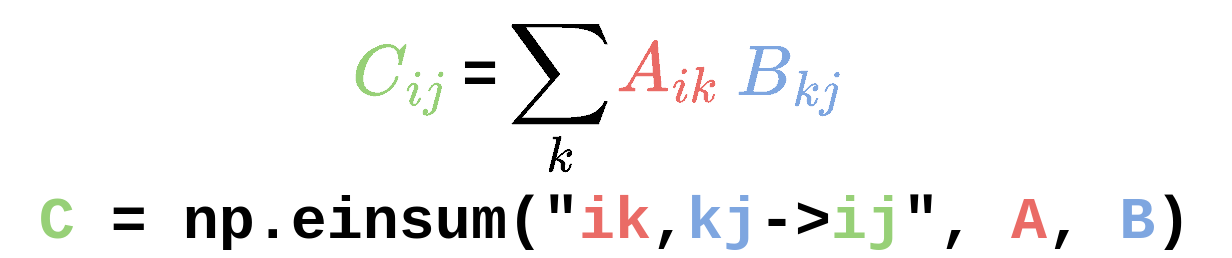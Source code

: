 <mxfile version="14.6.5" type="github">
  <diagram id="5m4A7RbUZz885QYKjT4z" name="Page-1">
    <mxGraphModel dx="1008" dy="570" grid="1" gridSize="10" guides="1" tooltips="1" connect="1" arrows="1" fold="1" page="1" pageScale="1" pageWidth="850" pageHeight="1100" math="1" shadow="0">
      <root>
        <mxCell id="0" />
        <mxCell id="1" parent="0" />
        <mxCell id="neVcjm1e3GpcRXbHF6lr-1" value="&lt;font color=&quot;#97d077&quot;&gt;&lt;b&gt;&lt;font style=&quot;font-size: 30px&quot;&gt;`C_{ij}`&lt;/font&gt;&lt;/b&gt;&lt;br&gt;&lt;/font&gt;" style="text;html=1;strokeColor=none;fillColor=none;align=center;verticalAlign=middle;whiteSpace=wrap;rounded=0;" vertex="1" parent="1">
          <mxGeometry x="170" y="77.5" width="100" height="60" as="geometry" />
        </mxCell>
        <mxCell id="neVcjm1e3GpcRXbHF6lr-2" value="&lt;b&gt;&lt;font style=&quot;font-size: 30px&quot; color=&quot;#ea6b66&quot;&gt;`A_{ik}`&lt;/font&gt;&lt;/b&gt;" style="text;html=1;strokeColor=none;fillColor=none;align=center;verticalAlign=middle;whiteSpace=wrap;rounded=0;" vertex="1" parent="1">
          <mxGeometry x="320" y="75" width="68" height="60" as="geometry" />
        </mxCell>
        <mxCell id="neVcjm1e3GpcRXbHF6lr-3" value="&lt;b&gt;&lt;font style=&quot;font-size: 30px&quot; color=&quot;#7ea6e0&quot;&gt;`B_{kj}`&lt;/font&gt;&lt;/b&gt;" style="text;html=1;strokeColor=none;fillColor=none;align=center;verticalAlign=middle;whiteSpace=wrap;rounded=0;" vertex="1" parent="1">
          <mxGeometry x="380" y="80" width="70" height="55" as="geometry" />
        </mxCell>
        <mxCell id="neVcjm1e3GpcRXbHF6lr-5" value="&lt;b&gt;&lt;font style=&quot;font-size: 30px&quot;&gt;=&lt;/font&gt;&lt;/b&gt;" style="text;html=1;strokeColor=none;fillColor=none;align=center;verticalAlign=middle;whiteSpace=wrap;rounded=0;" vertex="1" parent="1">
          <mxGeometry x="240" y="95" width="40" height="20" as="geometry" />
        </mxCell>
        <mxCell id="neVcjm1e3GpcRXbHF6lr-8" value="&lt;font style=&quot;font-size: 30px&quot; face=&quot;Courier New&quot;&gt;&lt;b&gt;&lt;font color=&quot;#97d077&quot;&gt;C&lt;/font&gt; = np.einsum(&quot;&lt;font color=&quot;#ea6b66&quot;&gt;ik&lt;/font&gt;,&lt;font color=&quot;#7ea6e0&quot;&gt;kj&lt;/font&gt;-&amp;gt;&lt;font color=&quot;#97d077&quot;&gt;ij&lt;/font&gt;&quot;, &lt;font color=&quot;#ea6b66&quot;&gt;A&lt;/font&gt;, &lt;font color=&quot;#7ea6e0&quot;&gt;B&lt;/font&gt;)&lt;/b&gt;&lt;/font&gt;" style="text;html=1;strokeColor=none;fillColor=none;align=center;verticalAlign=middle;whiteSpace=wrap;rounded=0;" vertex="1" parent="1">
          <mxGeometry x="20" y="170" width="615" height="20" as="geometry" />
        </mxCell>
        <mxCell id="neVcjm1e3GpcRXbHF6lr-10" value="&lt;font style=&quot;font-size: 30px&quot;&gt;`\sum_{k}`&lt;br&gt;&lt;/font&gt;" style="text;html=1;strokeColor=none;fillColor=none;align=center;verticalAlign=middle;whiteSpace=wrap;rounded=0;" vertex="1" parent="1">
          <mxGeometry x="260" y="70" width="80" height="100" as="geometry" />
        </mxCell>
      </root>
    </mxGraphModel>
  </diagram>
</mxfile>
